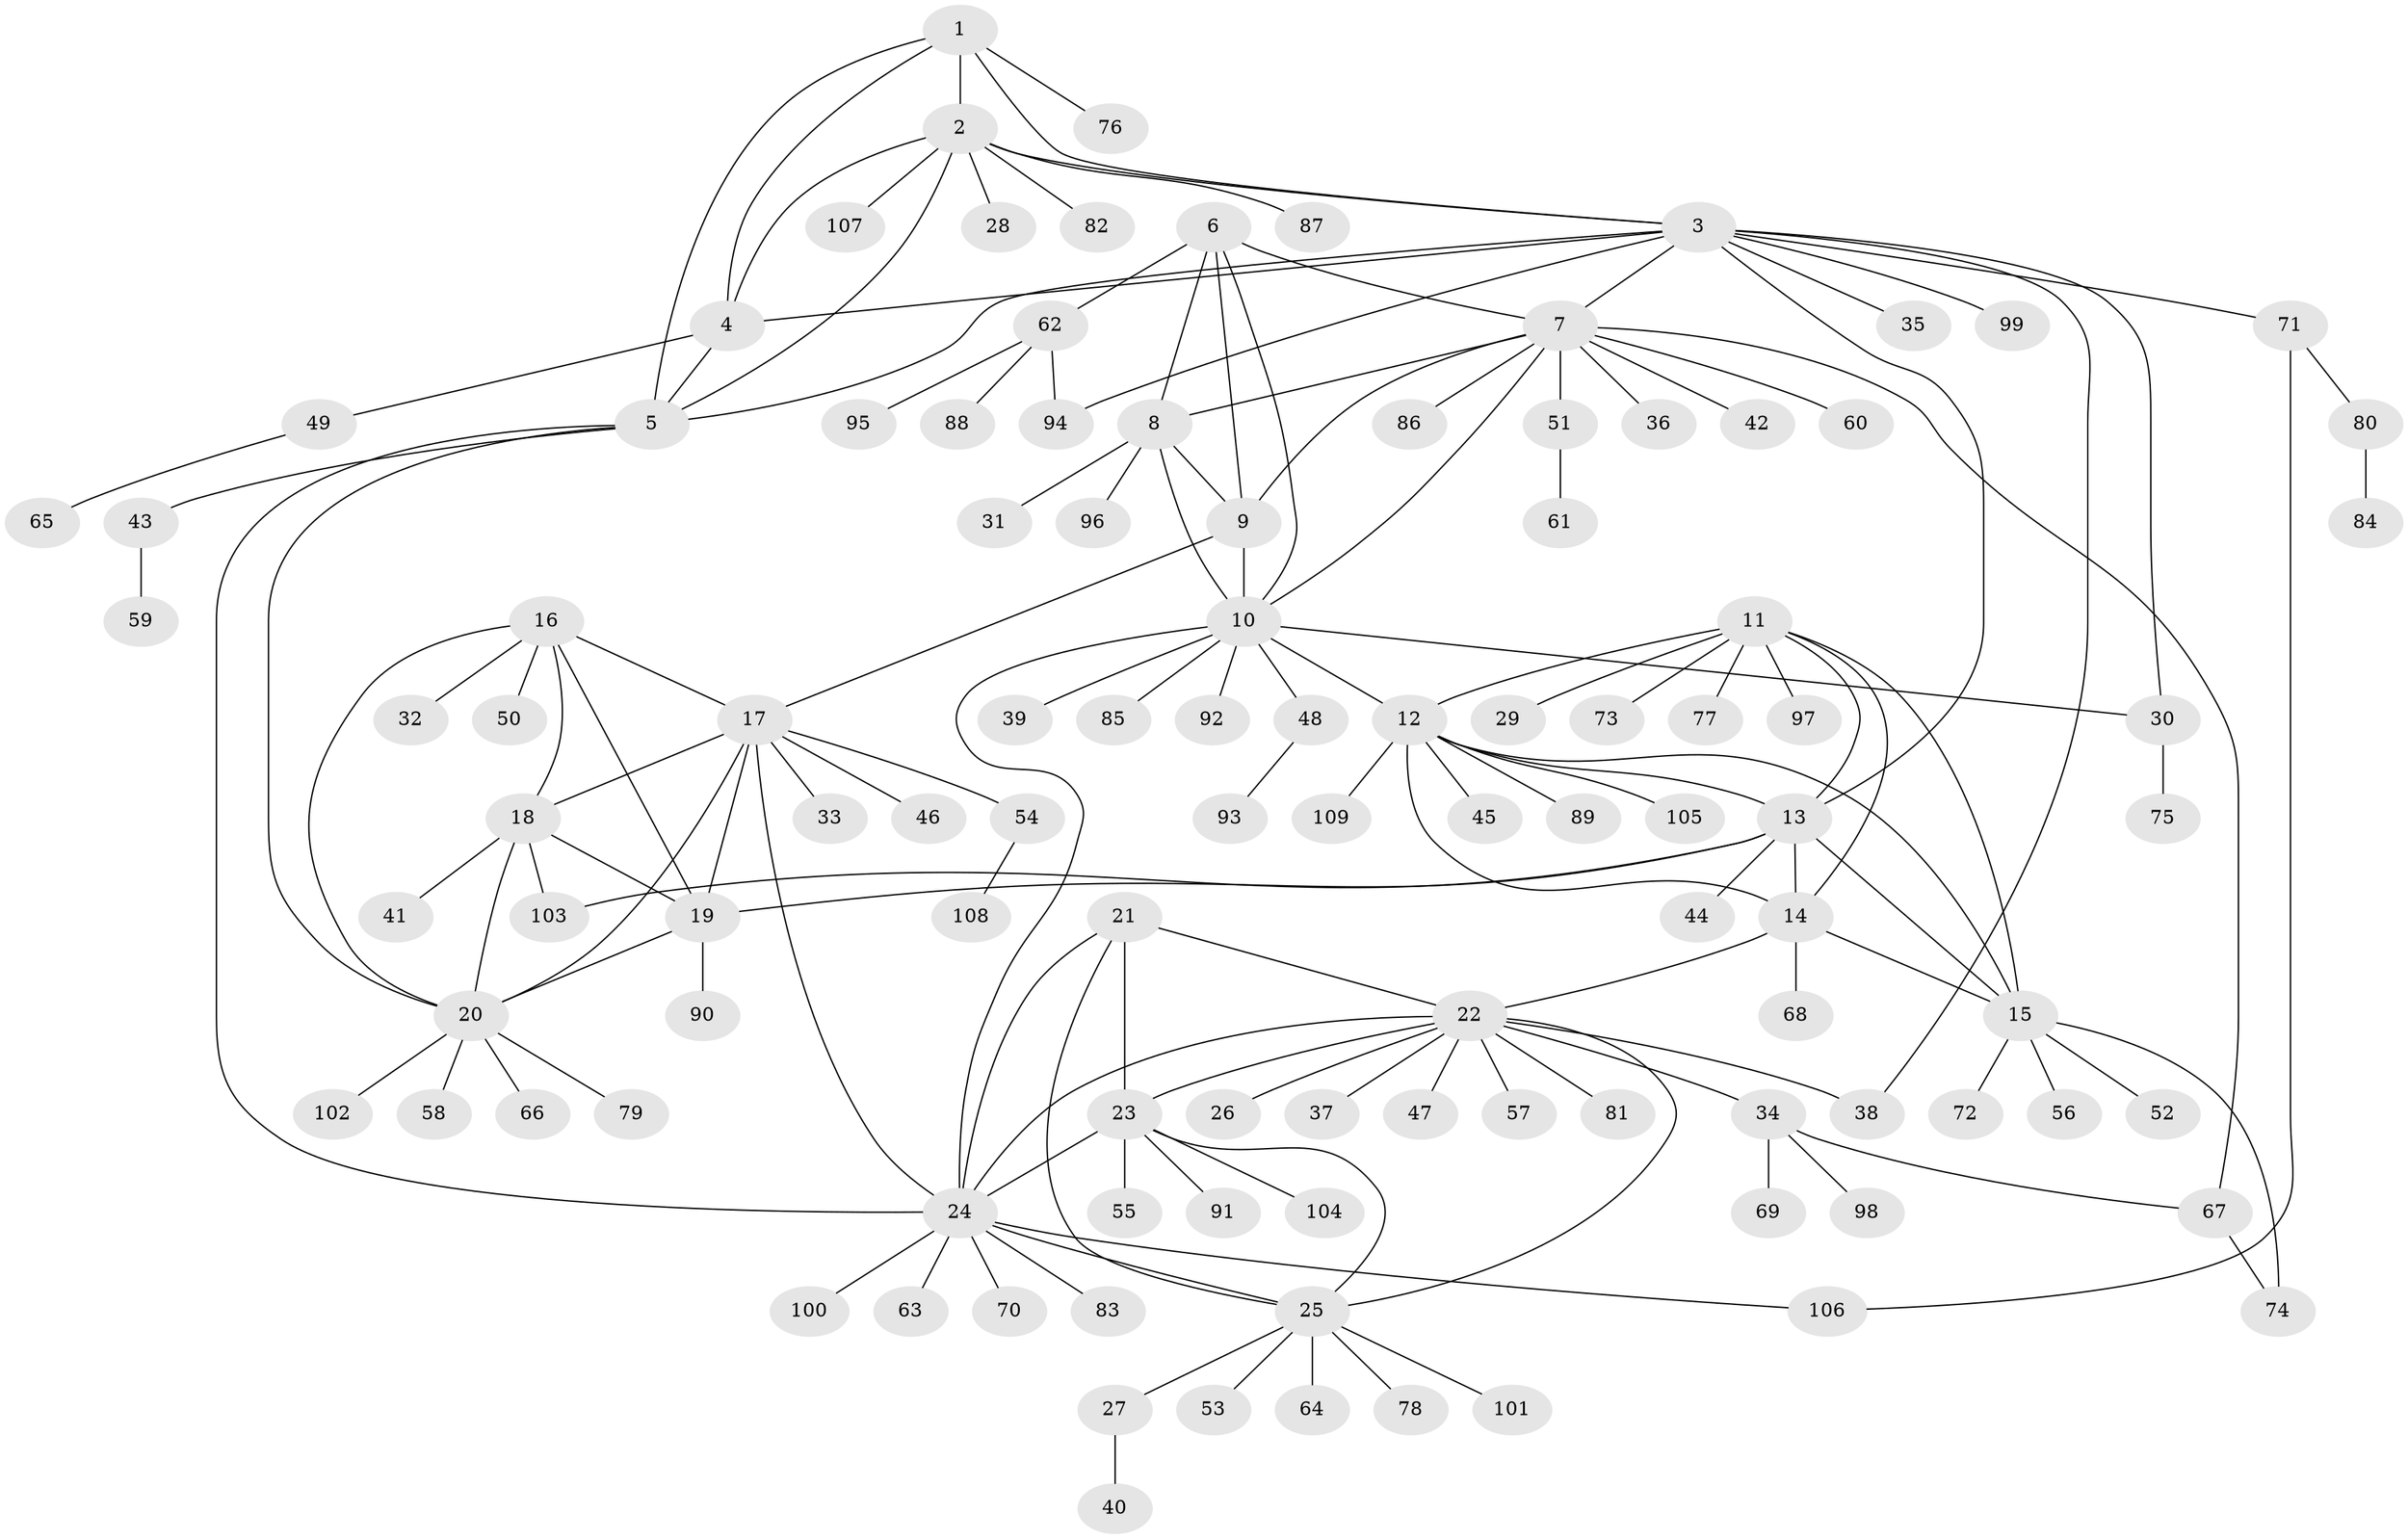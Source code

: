 // coarse degree distribution, {3: 0.12121212121212122, 9: 0.030303030303030304, 7: 0.06060606060606061, 6: 0.030303030303030304, 5: 0.06060606060606061, 8: 0.09090909090909091, 4: 0.06060606060606061, 2: 0.21212121212121213, 1: 0.3333333333333333}
// Generated by graph-tools (version 1.1) at 2025/52/03/04/25 22:52:40]
// undirected, 109 vertices, 151 edges
graph export_dot {
  node [color=gray90,style=filled];
  1;
  2;
  3;
  4;
  5;
  6;
  7;
  8;
  9;
  10;
  11;
  12;
  13;
  14;
  15;
  16;
  17;
  18;
  19;
  20;
  21;
  22;
  23;
  24;
  25;
  26;
  27;
  28;
  29;
  30;
  31;
  32;
  33;
  34;
  35;
  36;
  37;
  38;
  39;
  40;
  41;
  42;
  43;
  44;
  45;
  46;
  47;
  48;
  49;
  50;
  51;
  52;
  53;
  54;
  55;
  56;
  57;
  58;
  59;
  60;
  61;
  62;
  63;
  64;
  65;
  66;
  67;
  68;
  69;
  70;
  71;
  72;
  73;
  74;
  75;
  76;
  77;
  78;
  79;
  80;
  81;
  82;
  83;
  84;
  85;
  86;
  87;
  88;
  89;
  90;
  91;
  92;
  93;
  94;
  95;
  96;
  97;
  98;
  99;
  100;
  101;
  102;
  103;
  104;
  105;
  106;
  107;
  108;
  109;
  1 -- 2;
  1 -- 3;
  1 -- 4;
  1 -- 5;
  1 -- 76;
  2 -- 3;
  2 -- 4;
  2 -- 5;
  2 -- 28;
  2 -- 82;
  2 -- 87;
  2 -- 107;
  3 -- 4;
  3 -- 5;
  3 -- 7;
  3 -- 13;
  3 -- 30;
  3 -- 35;
  3 -- 38;
  3 -- 71;
  3 -- 94;
  3 -- 99;
  4 -- 5;
  4 -- 49;
  5 -- 20;
  5 -- 24;
  5 -- 43;
  6 -- 7;
  6 -- 8;
  6 -- 9;
  6 -- 10;
  6 -- 62;
  7 -- 8;
  7 -- 9;
  7 -- 10;
  7 -- 36;
  7 -- 42;
  7 -- 51;
  7 -- 60;
  7 -- 67;
  7 -- 86;
  8 -- 9;
  8 -- 10;
  8 -- 31;
  8 -- 96;
  9 -- 10;
  9 -- 17;
  10 -- 12;
  10 -- 24;
  10 -- 30;
  10 -- 39;
  10 -- 48;
  10 -- 85;
  10 -- 92;
  11 -- 12;
  11 -- 13;
  11 -- 14;
  11 -- 15;
  11 -- 29;
  11 -- 73;
  11 -- 77;
  11 -- 97;
  12 -- 13;
  12 -- 14;
  12 -- 15;
  12 -- 45;
  12 -- 89;
  12 -- 105;
  12 -- 109;
  13 -- 14;
  13 -- 15;
  13 -- 19;
  13 -- 44;
  13 -- 103;
  14 -- 15;
  14 -- 22;
  14 -- 68;
  15 -- 52;
  15 -- 56;
  15 -- 72;
  15 -- 74;
  16 -- 17;
  16 -- 18;
  16 -- 19;
  16 -- 20;
  16 -- 32;
  16 -- 50;
  17 -- 18;
  17 -- 19;
  17 -- 20;
  17 -- 24;
  17 -- 33;
  17 -- 46;
  17 -- 54;
  18 -- 19;
  18 -- 20;
  18 -- 41;
  18 -- 103;
  19 -- 20;
  19 -- 90;
  20 -- 58;
  20 -- 66;
  20 -- 79;
  20 -- 102;
  21 -- 22;
  21 -- 23;
  21 -- 24;
  21 -- 25;
  22 -- 23;
  22 -- 24;
  22 -- 25;
  22 -- 26;
  22 -- 34;
  22 -- 37;
  22 -- 38;
  22 -- 47;
  22 -- 57;
  22 -- 81;
  23 -- 24;
  23 -- 25;
  23 -- 55;
  23 -- 91;
  23 -- 104;
  24 -- 25;
  24 -- 63;
  24 -- 70;
  24 -- 83;
  24 -- 100;
  24 -- 106;
  25 -- 27;
  25 -- 53;
  25 -- 64;
  25 -- 78;
  25 -- 101;
  27 -- 40;
  30 -- 75;
  34 -- 67;
  34 -- 69;
  34 -- 98;
  43 -- 59;
  48 -- 93;
  49 -- 65;
  51 -- 61;
  54 -- 108;
  62 -- 88;
  62 -- 94;
  62 -- 95;
  67 -- 74;
  71 -- 80;
  71 -- 106;
  80 -- 84;
}

